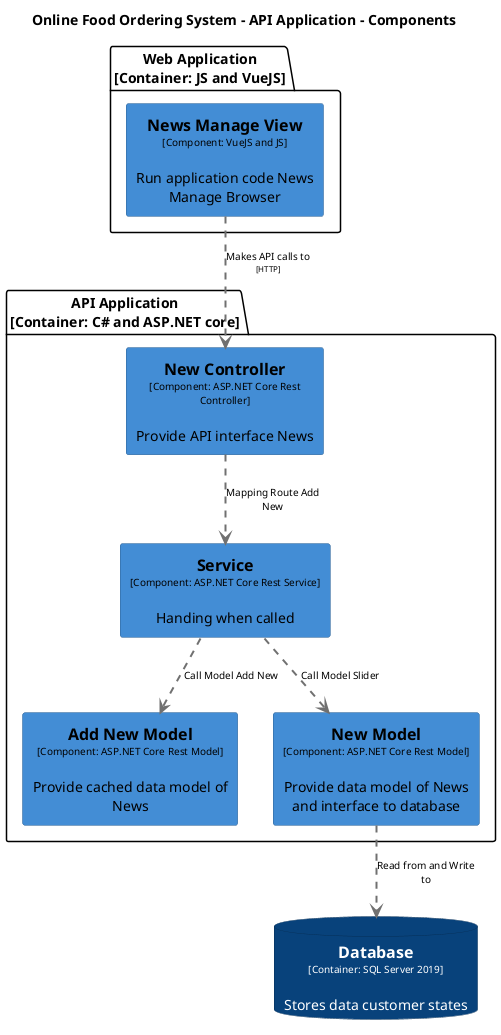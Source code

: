 @startuml(id=AddNewComponent)
title Online Food Ordering System - API Application - Components

skinparam {
  shadowing false
  arrowFontSize 10
  defaultTextAlignment center
  wrapWidth 200
  maxMessageSize 100
}
hide stereotype
top to bottom direction
skinparam rectangle<<36>> {
  BackgroundColor #438dd5
  FontColor #000000
  BorderColor #2e6295
}
skinparam rectangle<<15>> {
  BackgroundColor #438dd5
  FontColor #000000
  BorderColor #2e6295
}
skinparam rectangle<<40>> {
  BackgroundColor #438dd5
  FontColor #000000
  BorderColor #2e6295
}
skinparam rectangle<<41>> {
  BackgroundColor #438dd5
  FontColor #000000
  BorderColor #2e6295
}
skinparam rectangle<<42>> {
  BackgroundColor #438dd5
  FontColor #000000
  BorderColor #2e6295
}
skinparam database<<43>> {
  BackgroundColor #08427b
  FontColor #ffffff
  BorderColor #052e56
}
database "==Database\n<size:10>[Container: SQL Server 2019]</size>\n\nStores data customer states" <<43>> as 43
package "API Application\n[Container: C# and ASP.NET core]" {
  rectangle "==Add New Model\n<size:10>[Component: ASP.NET Core Rest Model]</size>\n\nProvide cached data model of News" <<42>> as 42
  rectangle "==New Controller\n<size:10>[Component: ASP.NET Core Rest Controller]</size>\n\nProvide API interface News" <<40>> as 40
  rectangle "==New Model\n<size:10>[Component: ASP.NET Core Rest Model]</size>\n\nProvide data model of News and interface to database" <<41>> as 41
  rectangle "==Service\n<size:10>[Component: ASP.NET Core Rest Service]</size>\n\nHanding when called" <<36>> as 36
}
package "Web Application\n[Container: JS and VueJS]" {
  rectangle "==News Manage View\n<size:10>[Component: VueJS and JS]</size>\n\nRun application code News Manage Browser" <<15>> as 15
}
40 .[#707070,thickness=2].> 36 : "Mapping Route Add New"
41 .[#707070,thickness=2].> 43 : "Read from and Write to"
15 .[#707070,thickness=2].> 40 : "Makes API calls to\n<size:8>[HTTP]</size>"
36 .[#707070,thickness=2].> 42 : "Call Model Add New"
36 .[#707070,thickness=2].> 41 : "Call Model Slider"
@enduml